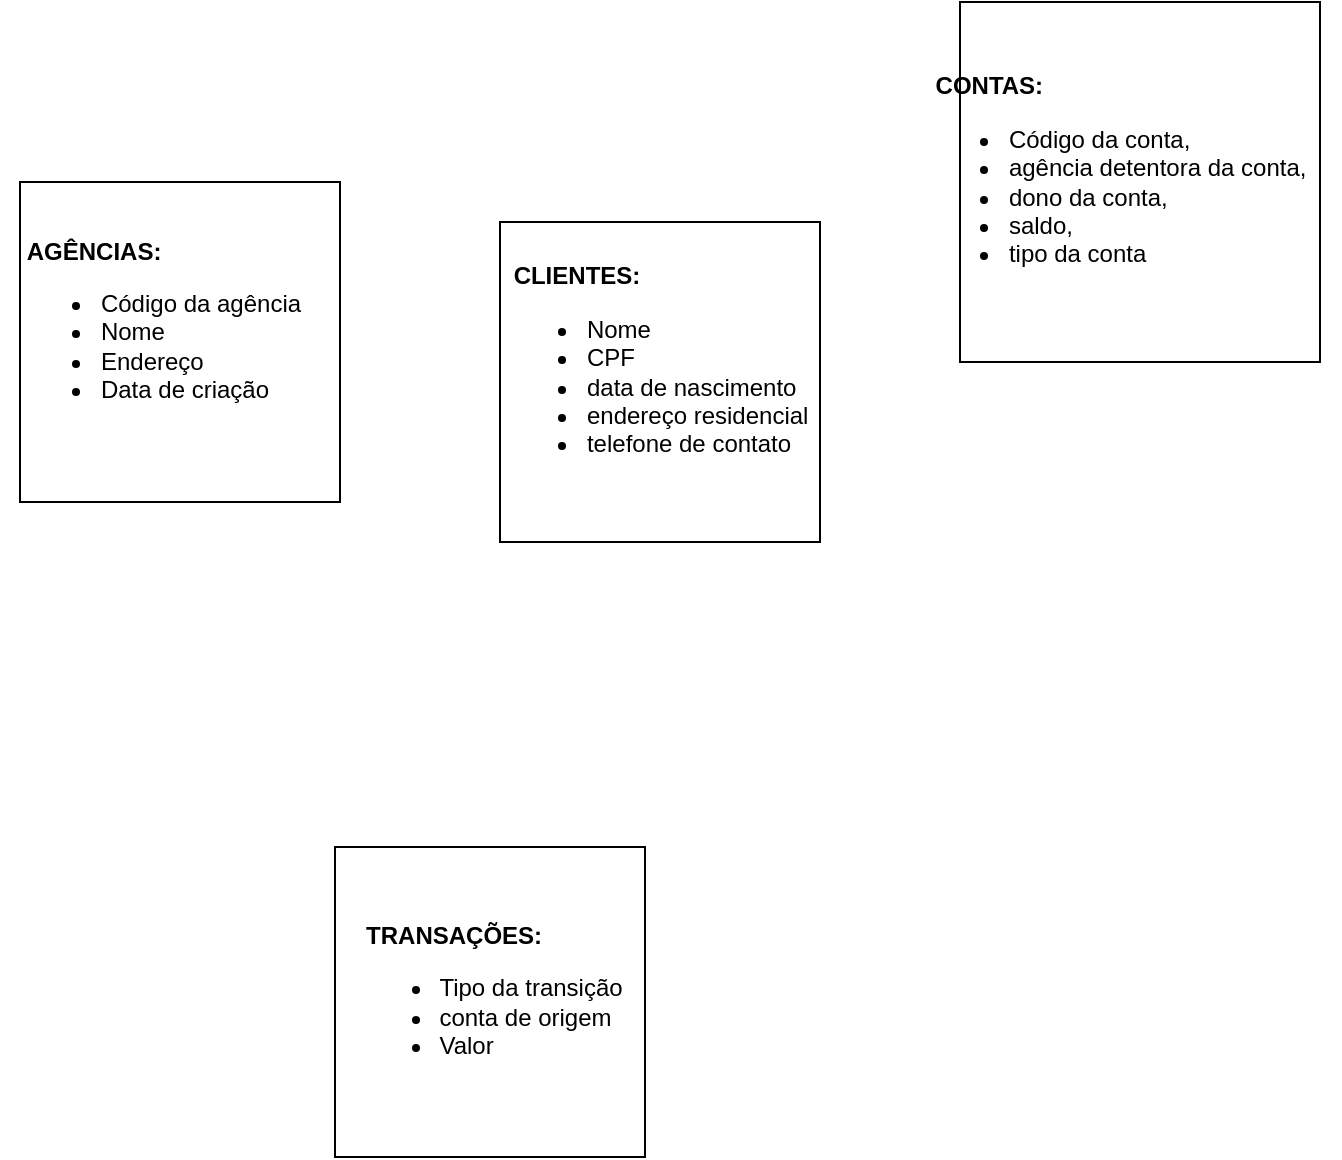 <mxfile version="20.3.0" type="github">
  <diagram id="0GilZvuR8K1NqXZYQIw9" name="Page-1">
    <mxGraphModel dx="1348" dy="793" grid="1" gridSize="10" guides="1" tooltips="1" connect="1" arrows="1" fold="1" page="1" pageScale="1" pageWidth="827" pageHeight="1169" math="0" shadow="0">
      <root>
        <mxCell id="0" />
        <mxCell id="1" parent="0" />
        <mxCell id="PQVVMXy_Z7LRWe_OsTwH-1" value="" style="whiteSpace=wrap;html=1;aspect=fixed;" parent="1" vertex="1">
          <mxGeometry x="370" y="180" width="160" height="160" as="geometry" />
        </mxCell>
        <mxCell id="PQVVMXy_Z7LRWe_OsTwH-2" value="&lt;div style=&quot;text-align: left;&quot;&gt;&lt;span style=&quot;background-color: initial;&quot;&gt;&lt;b&gt;&lt;span style=&quot;white-space: pre;&quot;&gt; &lt;/span&gt;CLIENTES:&lt;/b&gt;&lt;/span&gt;&lt;/div&gt;&lt;ul&gt;&lt;li style=&quot;text-align: left;&quot;&gt;Nome&lt;/li&gt;&lt;li style=&quot;text-align: left;&quot;&gt;CPF&lt;/li&gt;&lt;li style=&quot;text-align: left;&quot;&gt;data de nascimento&lt;/li&gt;&lt;li style=&quot;text-align: left;&quot;&gt;endereço residencial&amp;nbsp;&lt;/li&gt;&lt;li style=&quot;text-align: left;&quot;&gt;telefone de contato&lt;br&gt;&lt;/li&gt;&lt;/ul&gt;" style="text;html=1;resizable=0;autosize=1;align=center;verticalAlign=middle;points=[];fillColor=none;strokeColor=none;rounded=0;" parent="1" vertex="1">
          <mxGeometry x="360" y="195" width="180" height="120" as="geometry" />
        </mxCell>
        <mxCell id="PQVVMXy_Z7LRWe_OsTwH-4" value="" style="whiteSpace=wrap;html=1;aspect=fixed;" parent="1" vertex="1">
          <mxGeometry x="130" y="160" width="160" height="160" as="geometry" />
        </mxCell>
        <mxCell id="PQVVMXy_Z7LRWe_OsTwH-5" value="&lt;div style=&quot;text-align: left;&quot;&gt;&lt;span style=&quot;background-color: initial;&quot;&gt;&lt;b&gt;&lt;span style=&quot;&quot;&gt; &lt;/span&gt;&lt;span style=&quot;white-space: pre;&quot;&gt; &lt;/span&gt;AGÊNCIAS:&lt;/b&gt;&lt;/span&gt;&lt;/div&gt;&lt;ul&gt;&lt;li style=&quot;text-align: left;&quot;&gt;Código da agência&lt;/li&gt;&lt;li style=&quot;text-align: left;&quot;&gt;Nome&lt;/li&gt;&lt;li style=&quot;text-align: left;&quot;&gt;Endereço&lt;/li&gt;&lt;li style=&quot;text-align: left;&quot;&gt;Data de criação&lt;br&gt;&lt;/li&gt;&lt;/ul&gt;" style="text;html=1;resizable=0;autosize=1;align=center;verticalAlign=middle;points=[];fillColor=none;strokeColor=none;rounded=0;" parent="1" vertex="1">
          <mxGeometry x="120" y="180" width="160" height="110" as="geometry" />
        </mxCell>
        <mxCell id="PQVVMXy_Z7LRWe_OsTwH-6" value="" style="whiteSpace=wrap;html=1;aspect=fixed;" parent="1" vertex="1">
          <mxGeometry x="600" y="70" width="180" height="180" as="geometry" />
        </mxCell>
        <mxCell id="PQVVMXy_Z7LRWe_OsTwH-7" value="&lt;div style=&quot;text-align: left;&quot;&gt;&lt;span style=&quot;background-color: initial;&quot;&gt;&lt;b&gt;&lt;span style=&quot;&quot;&gt; &lt;/span&gt;&lt;span style=&quot;white-space: pre;&quot;&gt; &lt;/span&gt;CONTAS:&lt;/b&gt;&lt;/span&gt;&lt;/div&gt;&lt;ul&gt;&lt;li style=&quot;text-align: left;&quot;&gt;Código da conta,&amp;nbsp;&lt;/li&gt;&lt;li style=&quot;text-align: left;&quot;&gt;agência detentora da conta,&amp;nbsp;&lt;/li&gt;&lt;li style=&quot;text-align: left;&quot;&gt;dono da conta,&amp;nbsp;&lt;/li&gt;&lt;li style=&quot;text-align: left;&quot;&gt;saldo,&amp;nbsp;&lt;/li&gt;&lt;li style=&quot;text-align: left;&quot;&gt;tipo da conta&lt;br&gt;&lt;/li&gt;&lt;/ul&gt;" style="text;html=1;resizable=0;autosize=1;align=center;verticalAlign=middle;points=[];fillColor=none;strokeColor=none;rounded=0;" parent="1" vertex="1">
          <mxGeometry x="570" y="100" width="220" height="120" as="geometry" />
        </mxCell>
        <mxCell id="z7_pd3Y7RCWD5O9KDtyg-2" value="" style="whiteSpace=wrap;html=1;aspect=fixed;" vertex="1" parent="1">
          <mxGeometry x="287.5" y="492.5" width="155" height="155" as="geometry" />
        </mxCell>
        <mxCell id="z7_pd3Y7RCWD5O9KDtyg-3" value="&lt;div style=&quot;text-align: left;&quot;&gt;&lt;span style=&quot;background-color: initial;&quot;&gt;&lt;b&gt;&lt;span style=&quot;&quot;&gt; &lt;/span&gt;&lt;span style=&quot;white-space: pre;&quot;&gt; &lt;/span&gt;TRANSAÇÕES:&lt;/b&gt;&lt;/span&gt;&lt;/div&gt;&lt;ul&gt;&lt;li style=&quot;text-align: left;&quot;&gt;Tipo da transição&lt;br&gt;&lt;/li&gt;&lt;li style=&quot;text-align: left;&quot;&gt;conta de origem&lt;br&gt;&lt;/li&gt;&lt;li style=&quot;text-align: left;&quot;&gt;Valor&lt;br&gt;&lt;/li&gt;&lt;/ul&gt;" style="text;html=1;resizable=0;autosize=1;align=center;verticalAlign=middle;points=[];fillColor=none;strokeColor=none;rounded=0;" vertex="1" parent="1">
          <mxGeometry x="280" y="520" width="170" height="100" as="geometry" />
        </mxCell>
      </root>
    </mxGraphModel>
  </diagram>
</mxfile>
